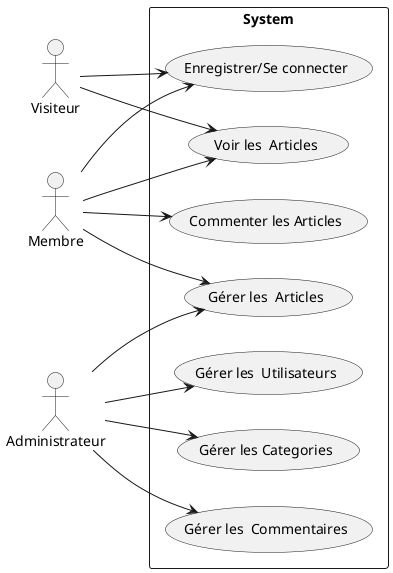@startuml
left to right direction
actor Visiteur
actor Membre
actor Administrateur

rectangle System {
    usecase "Voir les  Articles" as UC1
    usecase "Commenter les Articles" as UC2
    usecase "Enregistrer/Se connecter" as UC3
    usecase "Gérer les  Articles" as UC4
    usecase "Gérer les  Commentaires" as UC5
    usecase "Gérer les  Utilisateurs" as UC6
    usecase "Gérer les Categories" as UC7
}

Visiteur --> UC1
Visiteur --> UC3

Membre --> UC1
Membre --> UC2
Membre --> UC3
Membre --> UC4

Administrateur --> UC4
Administrateur --> UC5
Administrateur --> UC6
Administrateur --> UC7
@enduml
